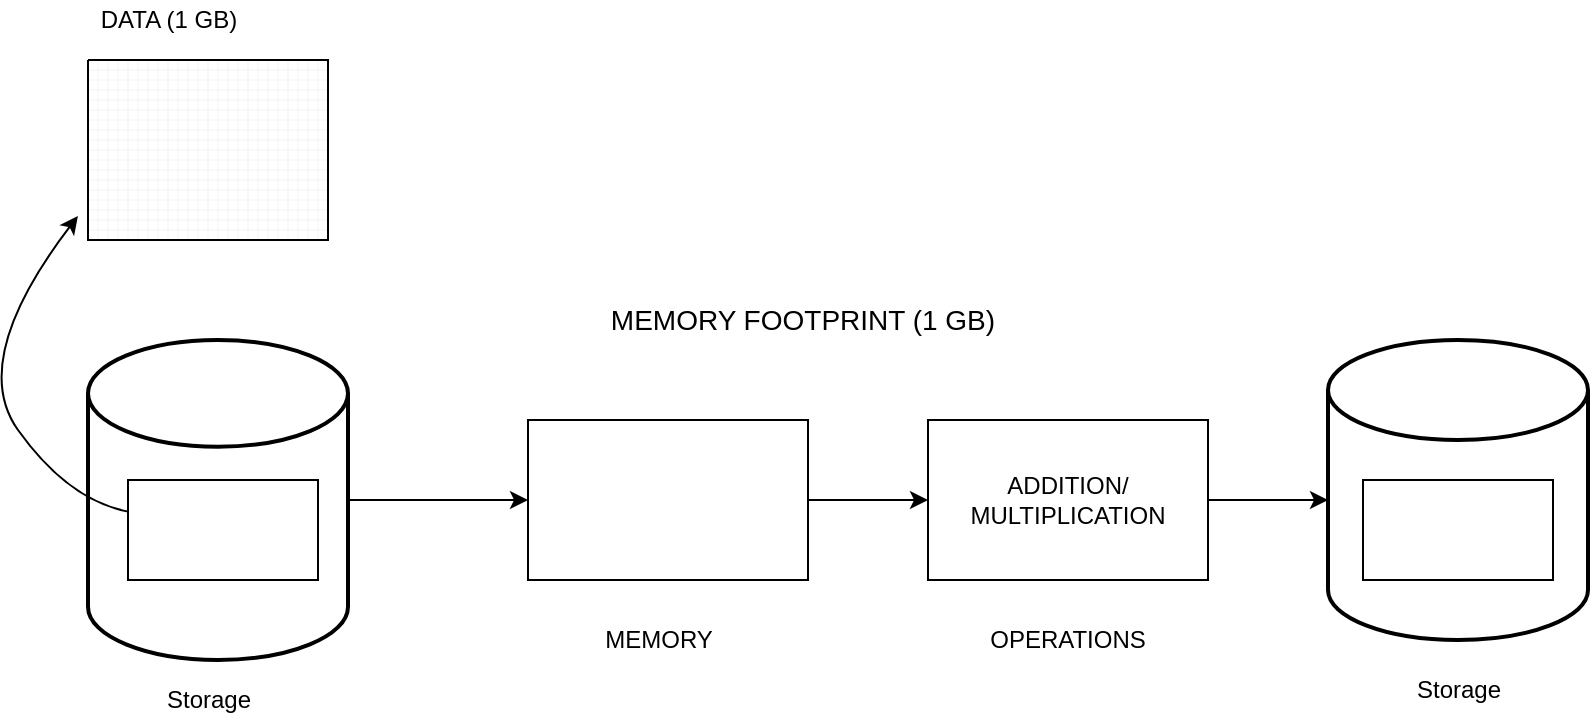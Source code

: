 <mxfile version="19.0.2" type="github" pages="2">
  <diagram id="Z8lrXqX6yz6kbstdvlWV" name="Page-1">
    <mxGraphModel dx="1186" dy="682" grid="1" gridSize="10" guides="1" tooltips="1" connect="1" arrows="1" fold="1" page="1" pageScale="1" pageWidth="850" pageHeight="1100" math="0" shadow="0">
      <root>
        <mxCell id="0" />
        <mxCell id="1" parent="0" />
        <mxCell id="6_9mZuORXE2Q4QrDQ7FA-13" style="edgeStyle=orthogonalEdgeStyle;rounded=0;orthogonalLoop=1;jettySize=auto;html=1;" parent="1" source="6_9mZuORXE2Q4QrDQ7FA-3" edge="1">
          <mxGeometry relative="1" as="geometry">
            <mxPoint x="290" y="450" as="targetPoint" />
          </mxGeometry>
        </mxCell>
        <mxCell id="6_9mZuORXE2Q4QrDQ7FA-3" value="" style="strokeWidth=2;html=1;shape=mxgraph.flowchart.database;whiteSpace=wrap;" parent="1" vertex="1">
          <mxGeometry x="70" y="370" width="130" height="160" as="geometry" />
        </mxCell>
        <mxCell id="6_9mZuORXE2Q4QrDQ7FA-6" value="" style="verticalLabelPosition=bottom;verticalAlign=top;html=1;shape=mxgraph.basic.patternFillRect;fillStyle=grid;step=5;fillStrokeWidth=0.2;fillStrokeColor=#dddddd;" parent="1" vertex="1">
          <mxGeometry x="70" y="230" width="120" height="90" as="geometry" />
        </mxCell>
        <mxCell id="6_9mZuORXE2Q4QrDQ7FA-7" value="" style="rounded=0;whiteSpace=wrap;html=1;" parent="1" vertex="1">
          <mxGeometry x="90" y="440" width="95" height="50" as="geometry" />
        </mxCell>
        <mxCell id="6_9mZuORXE2Q4QrDQ7FA-9" value="" style="curved=1;endArrow=classic;html=1;rounded=0;entryX=-0.042;entryY=0.867;entryDx=0;entryDy=0;entryPerimeter=0;" parent="1" source="6_9mZuORXE2Q4QrDQ7FA-7" target="6_9mZuORXE2Q4QrDQ7FA-6" edge="1">
          <mxGeometry width="50" height="50" relative="1" as="geometry">
            <mxPoint x="10" y="410" as="sourcePoint" />
            <mxPoint x="60" y="360" as="targetPoint" />
            <Array as="points">
              <mxPoint x="60" y="450" />
              <mxPoint x="10" y="380" />
            </Array>
          </mxGeometry>
        </mxCell>
        <mxCell id="6_9mZuORXE2Q4QrDQ7FA-26" style="edgeStyle=orthogonalEdgeStyle;rounded=0;orthogonalLoop=1;jettySize=auto;html=1;entryX=0;entryY=0.5;entryDx=0;entryDy=0;" parent="1" source="6_9mZuORXE2Q4QrDQ7FA-10" target="6_9mZuORXE2Q4QrDQ7FA-14" edge="1">
          <mxGeometry relative="1" as="geometry" />
        </mxCell>
        <mxCell id="6_9mZuORXE2Q4QrDQ7FA-10" value="" style="rounded=0;whiteSpace=wrap;html=1;" parent="1" vertex="1">
          <mxGeometry x="290" y="410" width="140" height="80" as="geometry" />
        </mxCell>
        <mxCell id="6_9mZuORXE2Q4QrDQ7FA-27" style="edgeStyle=orthogonalEdgeStyle;rounded=0;orthogonalLoop=1;jettySize=auto;html=1;exitX=1;exitY=0.5;exitDx=0;exitDy=0;" parent="1" source="6_9mZuORXE2Q4QrDQ7FA-14" edge="1">
          <mxGeometry relative="1" as="geometry">
            <mxPoint x="690" y="450" as="targetPoint" />
          </mxGeometry>
        </mxCell>
        <mxCell id="6_9mZuORXE2Q4QrDQ7FA-14" value="ADDITION/&lt;br&gt;MULTIPLICATION" style="rounded=0;whiteSpace=wrap;html=1;" parent="1" vertex="1">
          <mxGeometry x="490" y="410" width="140" height="80" as="geometry" />
        </mxCell>
        <mxCell id="6_9mZuORXE2Q4QrDQ7FA-18" value="DATA (1 GB)" style="text;html=1;align=center;verticalAlign=middle;resizable=0;points=[];autosize=1;strokeColor=none;fillColor=none;" parent="1" vertex="1">
          <mxGeometry x="70" y="200" width="80" height="20" as="geometry" />
        </mxCell>
        <mxCell id="6_9mZuORXE2Q4QrDQ7FA-19" value="Storage" style="text;html=1;align=center;verticalAlign=middle;resizable=0;points=[];autosize=1;strokeColor=none;fillColor=none;" parent="1" vertex="1">
          <mxGeometry x="100" y="540" width="60" height="20" as="geometry" />
        </mxCell>
        <mxCell id="6_9mZuORXE2Q4QrDQ7FA-20" value="MEMORY" style="text;html=1;align=center;verticalAlign=middle;resizable=0;points=[];autosize=1;strokeColor=none;fillColor=none;" parent="1" vertex="1">
          <mxGeometry x="320" y="510" width="70" height="20" as="geometry" />
        </mxCell>
        <mxCell id="6_9mZuORXE2Q4QrDQ7FA-21" value="OPERATIONS" style="text;html=1;strokeColor=none;fillColor=none;align=center;verticalAlign=middle;whiteSpace=wrap;rounded=0;" parent="1" vertex="1">
          <mxGeometry x="530" y="505" width="60" height="30" as="geometry" />
        </mxCell>
        <mxCell id="6_9mZuORXE2Q4QrDQ7FA-25" value="" style="strokeWidth=2;html=1;shape=mxgraph.flowchart.database;whiteSpace=wrap;" parent="1" vertex="1">
          <mxGeometry x="690" y="370" width="130" height="150" as="geometry" />
        </mxCell>
        <mxCell id="6_9mZuORXE2Q4QrDQ7FA-28" value="" style="rounded=0;whiteSpace=wrap;html=1;" parent="1" vertex="1">
          <mxGeometry x="707.5" y="440" width="95" height="50" as="geometry" />
        </mxCell>
        <mxCell id="6_9mZuORXE2Q4QrDQ7FA-29" value="&lt;font style=&quot;font-size: 14px;&quot;&gt;MEMORY FOOTPRINT (1 GB)&lt;/font&gt;" style="text;html=1;strokeColor=none;fillColor=none;align=center;verticalAlign=middle;whiteSpace=wrap;rounded=0;" parent="1" vertex="1">
          <mxGeometry x="275" y="340" width="305" height="40" as="geometry" />
        </mxCell>
        <mxCell id="6_9mZuORXE2Q4QrDQ7FA-31" value="Storage" style="text;html=1;align=center;verticalAlign=middle;resizable=0;points=[];autosize=1;strokeColor=none;fillColor=none;" parent="1" vertex="1">
          <mxGeometry x="725" y="535" width="60" height="20" as="geometry" />
        </mxCell>
      </root>
    </mxGraphModel>
  </diagram>
  <diagram id="1ztoNeXD7PFyYtZOvBii" name="Page-2">
    <mxGraphModel dx="1186" dy="682" grid="1" gridSize="10" guides="1" tooltips="1" connect="1" arrows="1" fold="1" page="1" pageScale="1" pageWidth="850" pageHeight="1100" math="0" shadow="0">
      <root>
        <mxCell id="0" />
        <mxCell id="1" parent="0" />
        <mxCell id="k-AqpE8-ASwYvUotrjOZ-1" style="edgeStyle=orthogonalEdgeStyle;rounded=0;orthogonalLoop=1;jettySize=auto;html=1;" edge="1" parent="1" source="k-AqpE8-ASwYvUotrjOZ-2">
          <mxGeometry relative="1" as="geometry">
            <mxPoint x="290" y="450" as="targetPoint" />
          </mxGeometry>
        </mxCell>
        <mxCell id="k-AqpE8-ASwYvUotrjOZ-2" value="" style="strokeWidth=2;html=1;shape=mxgraph.flowchart.database;whiteSpace=wrap;" vertex="1" parent="1">
          <mxGeometry x="70" y="370" width="130" height="160" as="geometry" />
        </mxCell>
        <mxCell id="k-AqpE8-ASwYvUotrjOZ-3" value="" style="verticalLabelPosition=bottom;verticalAlign=top;html=1;shape=mxgraph.basic.patternFillRect;fillStyle=grid;step=5;fillStrokeWidth=0.2;fillStrokeColor=#dddddd;" vertex="1" parent="1">
          <mxGeometry x="70" y="230" width="120" height="90" as="geometry" />
        </mxCell>
        <mxCell id="k-AqpE8-ASwYvUotrjOZ-4" value="" style="rounded=0;whiteSpace=wrap;html=1;" vertex="1" parent="1">
          <mxGeometry x="90" y="440" width="95" height="50" as="geometry" />
        </mxCell>
        <mxCell id="k-AqpE8-ASwYvUotrjOZ-5" value="" style="curved=1;endArrow=classic;html=1;rounded=0;entryX=-0.042;entryY=0.867;entryDx=0;entryDy=0;entryPerimeter=0;" edge="1" parent="1" source="k-AqpE8-ASwYvUotrjOZ-4" target="k-AqpE8-ASwYvUotrjOZ-3">
          <mxGeometry width="50" height="50" relative="1" as="geometry">
            <mxPoint x="10" y="410" as="sourcePoint" />
            <mxPoint x="60" y="360" as="targetPoint" />
            <Array as="points">
              <mxPoint x="60" y="450" />
              <mxPoint x="10" y="380" />
            </Array>
          </mxGeometry>
        </mxCell>
        <mxCell id="k-AqpE8-ASwYvUotrjOZ-22" style="edgeStyle=orthogonalEdgeStyle;rounded=0;orthogonalLoop=1;jettySize=auto;html=1;fontSize=14;" edge="1" parent="1" source="k-AqpE8-ASwYvUotrjOZ-7" target="k-AqpE8-ASwYvUotrjOZ-9">
          <mxGeometry relative="1" as="geometry" />
        </mxCell>
        <mxCell id="k-AqpE8-ASwYvUotrjOZ-7" value="" style="rounded=0;whiteSpace=wrap;html=1;" vertex="1" parent="1">
          <mxGeometry x="290" y="440" width="20" height="20" as="geometry" />
        </mxCell>
        <mxCell id="k-AqpE8-ASwYvUotrjOZ-8" style="edgeStyle=orthogonalEdgeStyle;rounded=0;orthogonalLoop=1;jettySize=auto;html=1;exitX=1;exitY=0.5;exitDx=0;exitDy=0;" edge="1" parent="1" source="k-AqpE8-ASwYvUotrjOZ-9">
          <mxGeometry relative="1" as="geometry">
            <mxPoint x="690" y="450" as="targetPoint" />
          </mxGeometry>
        </mxCell>
        <mxCell id="k-AqpE8-ASwYvUotrjOZ-9" value="ADDITION/&lt;br&gt;MULTIPLICATION" style="rounded=0;whiteSpace=wrap;html=1;" vertex="1" parent="1">
          <mxGeometry x="490" y="410" width="140" height="80" as="geometry" />
        </mxCell>
        <mxCell id="k-AqpE8-ASwYvUotrjOZ-10" value="Storage" style="text;html=1;align=center;verticalAlign=middle;resizable=0;points=[];autosize=1;strokeColor=none;fillColor=none;" vertex="1" parent="1">
          <mxGeometry x="100" y="540" width="60" height="20" as="geometry" />
        </mxCell>
        <mxCell id="k-AqpE8-ASwYvUotrjOZ-11" value="MEMORY" style="text;html=1;align=center;verticalAlign=middle;resizable=0;points=[];autosize=1;strokeColor=none;fillColor=none;" vertex="1" parent="1">
          <mxGeometry x="265" y="480" width="70" height="20" as="geometry" />
        </mxCell>
        <mxCell id="k-AqpE8-ASwYvUotrjOZ-12" value="OPERATIONS" style="text;html=1;strokeColor=none;fillColor=none;align=center;verticalAlign=middle;whiteSpace=wrap;rounded=0;" vertex="1" parent="1">
          <mxGeometry x="530" y="500" width="60" height="30" as="geometry" />
        </mxCell>
        <mxCell id="k-AqpE8-ASwYvUotrjOZ-13" value="" style="strokeWidth=2;html=1;shape=mxgraph.flowchart.database;whiteSpace=wrap;" vertex="1" parent="1">
          <mxGeometry x="690" y="370" width="130" height="150" as="geometry" />
        </mxCell>
        <mxCell id="k-AqpE8-ASwYvUotrjOZ-15" value="&lt;font style=&quot;font-size: 14px;&quot;&gt;MEMORY FOOTPRINT 1KB&lt;/font&gt;" style="text;html=1;strokeColor=none;fillColor=none;align=center;verticalAlign=middle;whiteSpace=wrap;rounded=0;" vertex="1" parent="1">
          <mxGeometry x="275" y="340" width="305" height="40" as="geometry" />
        </mxCell>
        <mxCell id="k-AqpE8-ASwYvUotrjOZ-16" value="Storage" style="text;html=1;align=center;verticalAlign=middle;resizable=0;points=[];autosize=1;strokeColor=none;fillColor=none;" vertex="1" parent="1">
          <mxGeometry x="725" y="535" width="60" height="20" as="geometry" />
        </mxCell>
        <mxCell id="k-AqpE8-ASwYvUotrjOZ-18" value="" style="rounded=0;whiteSpace=wrap;html=1;fontSize=14;fillColor=#FF3333;" vertex="1" parent="1">
          <mxGeometry x="165" y="440" width="20" height="20" as="geometry" />
        </mxCell>
        <mxCell id="k-AqpE8-ASwYvUotrjOZ-20" value="" style="rounded=0;whiteSpace=wrap;html=1;fontSize=14;fillColor=#FF3333;" vertex="1" parent="1">
          <mxGeometry x="700" y="440" width="20" height="20" as="geometry" />
        </mxCell>
        <mxCell id="k-AqpE8-ASwYvUotrjOZ-25" value="" style="endArrow=classic;html=1;rounded=0;fontSize=14;entryX=0.769;entryY=0;entryDx=0;entryDy=0;entryPerimeter=0;" edge="1" parent="1" target="k-AqpE8-ASwYvUotrjOZ-2">
          <mxGeometry width="50" height="50" relative="1" as="geometry">
            <mxPoint x="740" y="360" as="sourcePoint" />
            <mxPoint x="170" y="340" as="targetPoint" />
            <Array as="points">
              <mxPoint x="740" y="330" />
              <mxPoint x="170" y="330" />
            </Array>
          </mxGeometry>
        </mxCell>
      </root>
    </mxGraphModel>
  </diagram>
</mxfile>
